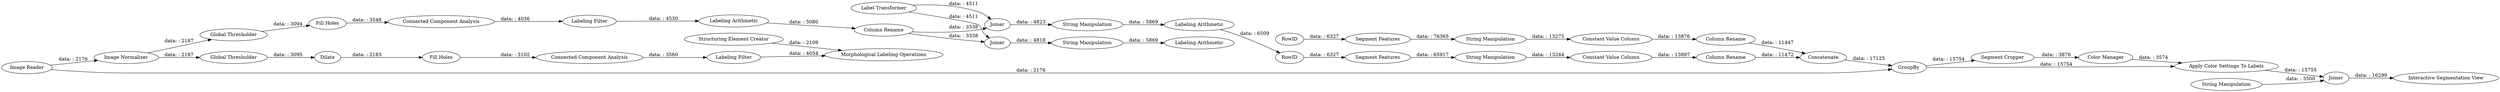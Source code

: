 digraph {
	"6558253359503583076_92" [label="Labeling Arithmetic"]
	"5460091438258969127_171" [label="Segment Features"]
	"5460091438258969127_164" [label=RowID]
	"5460091438258969127_196" [label="Constant Value Column"]
	"5460091438258969127_172" [label="String Manipulation"]
	"-2690420684509671490_53" [label="Labeling Filter"]
	"5460091438258969127_198" [label=Concatenate]
	"6558253359503583076_165" [label=Joiner]
	"-2690420684509671490_50" [label="Global Thresholder"]
	"5731134103475194090_192" [label="Apply Color Settings To Labels"]
	"-2690420684509671490_41" [label="Global Thresholder"]
	"-2690420684509671490_52" [label="Connected Component Analysis"]
	"6558253359503583076_124" [label="Label Transformer"]
	"5731134103475194090_175" [label="String Manipulation"]
	"-2690420684509671490_56" [label="Fill Holes"]
	"6558253359503583076_169" [label=Joiner]
	"-2690420684509671490_58" [label="Fill Holes"]
	"-2690420684509671490_47" [label="Labeling Filter"]
	"2386551366402832032_36" [label="Image Reader"]
	"5460091438258969127_170" [label=RowID]
	"-2690420684509671490_48" [label="Morphological Labeling Operations"]
	"5460091438258969127_183" [label="String Manipulation"]
	"6558253359503583076_168" [label="Labeling Arithmetic"]
	"-2690420684509671490_42" [label="Image Normalizer"]
	"5460091438258969127_199" [label="Column Rename"]
	"6558253359503583076_174" [label="String Manipulation"]
	"6558253359503583076_167" [label="Column Rename"]
	"5460091438258969127_81" [label="Segment Features"]
	"5460091438258969127_197" [label="Constant Value Column"]
	"5731134103475194090_190" [label="Color Manager"]
	"-2690420684509671490_54" [label=Dilate]
	"-2690420684509671490_57" [label="Connected Component Analysis"]
	"5731134103475194090_181" [label=GroupBy]
	"5731134103475194090_191" [label="Segment Cropper"]
	"2386551366402832032_205" [label="Interactive Segmentation View"]
	"6558253359503583076_173" [label="Labeling Arithmetic"]
	"5731134103475194090_204" [label=Joiner]
	"6558253359503583076_175" [label="String Manipulation"]
	"-2690420684509671490_49" [label="Structuring Element Creator"]
	"5460091438258969127_194" [label="Column Rename"]
	"5731134103475194090_204" -> "2386551366402832032_205" [label="data: : 16299"]
	"5731134103475194090_192" -> "5731134103475194090_204" [label="data: : 15755"]
	"-2690420684509671490_49" -> "-2690420684509671490_48" [label="data: : 2109"]
	"6558253359503583076_167" -> "6558253359503583076_165" [label="data: : 3338"]
	"5460091438258969127_199" -> "5460091438258969127_198" [label="data: : 11472"]
	"5460091438258969127_171" -> "5460091438258969127_172" [label="data: : 76365"]
	"6558253359503583076_173" -> "5460091438258969127_164" [label="data: : 6509"]
	"6558253359503583076_165" -> "6558253359503583076_175" [label="data: : 4818"]
	"5460091438258969127_194" -> "5460091438258969127_198" [label="data: : 11447"]
	"6558253359503583076_169" -> "6558253359503583076_174" [label="data: : 4823"]
	"5460091438258969127_170" -> "5460091438258969127_171" [label="data: : 6327"]
	"-2690420684509671490_54" -> "-2690420684509671490_56" [label="data: : 2183"]
	"2386551366402832032_36" -> "-2690420684509671490_42" [label="data: : 2176"]
	"2386551366402832032_36" -> "5731134103475194090_181" [label="data: : 2176"]
	"5731134103475194090_181" -> "5731134103475194090_191" [label="data: : 15754"]
	"-2690420684509671490_52" -> "-2690420684509671490_53" [label="data: : 4036"]
	"6558253359503583076_168" -> "6558253359503583076_167" [label="data: : 5080"]
	"6558253359503583076_124" -> "6558253359503583076_169" [label="data: : 4511"]
	"5731134103475194090_191" -> "5731134103475194090_190" [label="data: : 3876"]
	"6558253359503583076_174" -> "6558253359503583076_173" [label="data: : 5869"]
	"-2690420684509671490_50" -> "-2690420684509671490_58" [label="data: : 3094"]
	"5731134103475194090_181" -> "5731134103475194090_192" [label="data: : 15754"]
	"-2690420684509671490_42" -> "-2690420684509671490_41" [label="data: : 2187"]
	"5460091438258969127_81" -> "5460091438258969127_183" [label="data: : 65917"]
	"-2690420684509671490_47" -> "-2690420684509671490_48" [label="data: : 4054"]
	"-2690420684509671490_53" -> "6558253359503583076_168" [label="data: : 4530"]
	"5460091438258969127_198" -> "5731134103475194090_181" [label="data: : 17125"]
	"5460091438258969127_197" -> "5460091438258969127_194" [label="data: : 13876"]
	"5731134103475194090_190" -> "5731134103475194090_192" [label="data: : 3574"]
	"-2690420684509671490_58" -> "-2690420684509671490_52" [label="data: : 3548"]
	"-2690420684509671490_56" -> "-2690420684509671490_57" [label="data: : 3102"]
	"5731134103475194090_175" -> "5731134103475194090_204" [label="data: : 3500"]
	"6558253359503583076_167" -> "6558253359503583076_169" [label="data: : 3338"]
	"5460091438258969127_172" -> "5460091438258969127_197" [label="data: : 13275"]
	"5460091438258969127_196" -> "5460091438258969127_199" [label="data: : 13897"]
	"5460091438258969127_164" -> "5460091438258969127_81" [label="data: : 6327"]
	"5460091438258969127_183" -> "5460091438258969127_196" [label="data: : 13244"]
	"-2690420684509671490_57" -> "-2690420684509671490_47" [label="data: : 3560"]
	"6558253359503583076_124" -> "6558253359503583076_165" [label="data: : 4511"]
	"-2690420684509671490_42" -> "-2690420684509671490_50" [label="data: : 2187"]
	"-2690420684509671490_41" -> "-2690420684509671490_54" [label="data: : 3095"]
	"6558253359503583076_175" -> "6558253359503583076_92" [label="data: : 5869"]
	rankdir=LR
}
